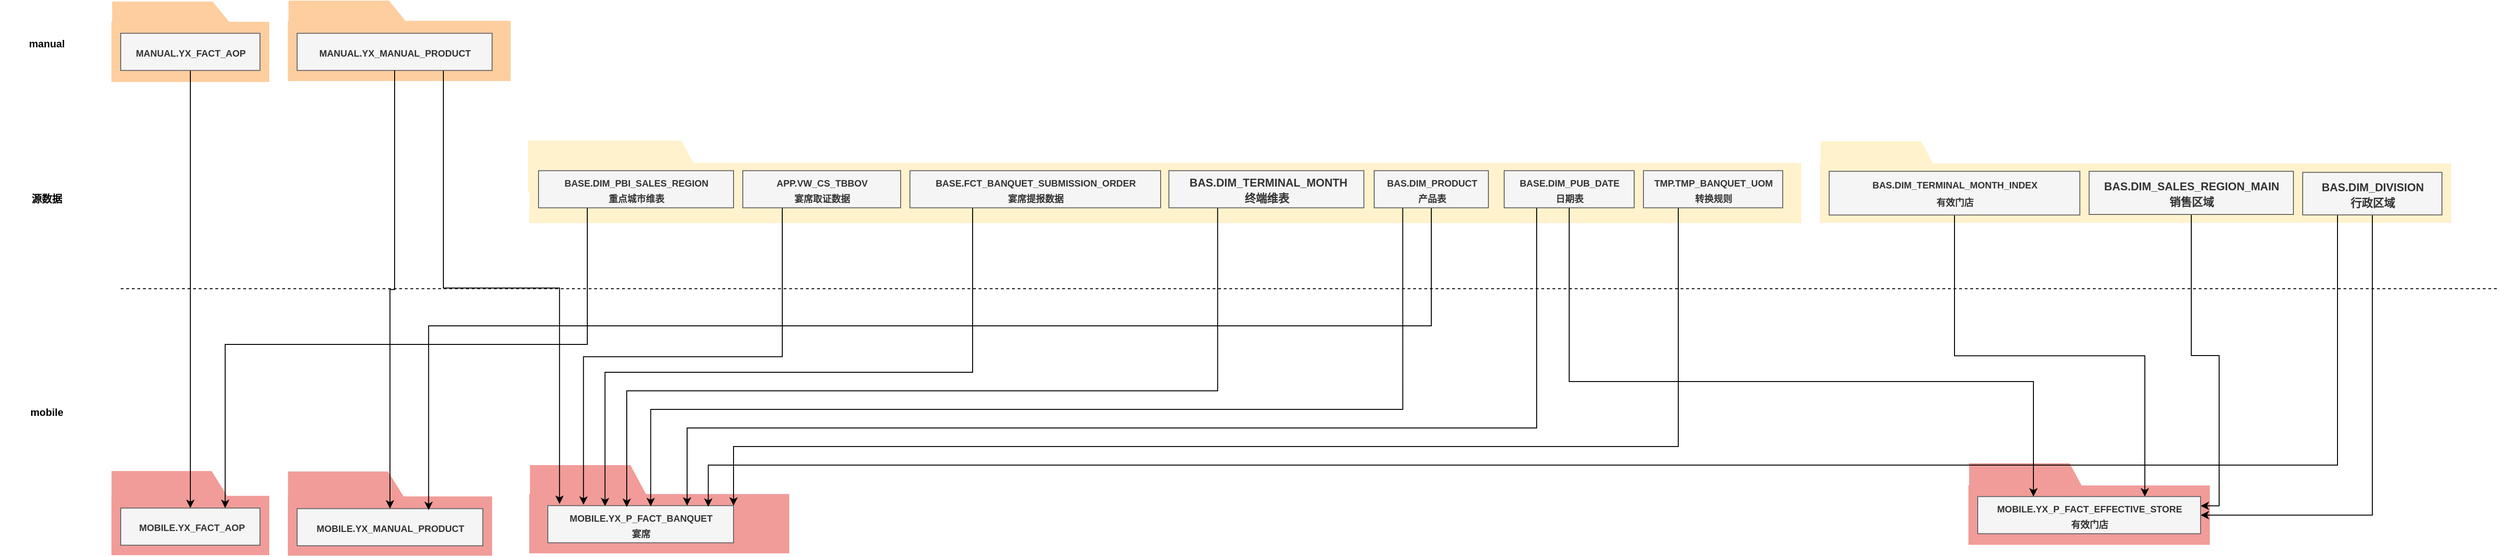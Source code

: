 <mxfile version="20.2.7" type="github">
  <diagram id="CyCotAOFs8CiSxoiARDL" name="第 1 页">
    <mxGraphModel dx="2399" dy="1840" grid="1" gridSize="10" guides="1" tooltips="1" connect="1" arrows="1" fold="1" page="1" pageScale="1" pageWidth="827" pageHeight="1169" math="0" shadow="0">
      <root>
        <mxCell id="0" />
        <mxCell id="1" parent="0" />
        <mxCell id="F4v2m7QhixWUKQoDDuh9-15" value="" style="shape=manualInput;whiteSpace=wrap;html=1;rounded=0;shadow=0;sketch=0;rotation=90;fillColor=#F19C99;strokeColor=none;" vertex="1" parent="1">
          <mxGeometry x="265.06" y="352.02" width="47.88" height="137.68" as="geometry" />
        </mxCell>
        <mxCell id="F4v2m7QhixWUKQoDDuh9-14" value="" style="shape=ext;double=1;rounded=0;whiteSpace=wrap;html=1;shadow=0;sketch=0;fillColor=#F19C99;strokeColor=none;" vertex="1" parent="1">
          <mxGeometry x="220" y="423.74" width="220" height="63.91" as="geometry" />
        </mxCell>
        <mxCell id="F4v2m7QhixWUKQoDDuh9-5" value="" style="shape=ext;double=1;rounded=0;whiteSpace=wrap;html=1;shadow=0;sketch=0;fillColor=#F19C99;strokeColor=none;" vertex="1" parent="1">
          <mxGeometry x="30" y="423.17" width="170" height="63.91" as="geometry" />
        </mxCell>
        <mxCell id="F4v2m7QhixWUKQoDDuh9-6" value="" style="shape=manualInput;whiteSpace=wrap;html=1;rounded=0;shadow=0;sketch=0;rotation=90;fillColor=#F19C99;strokeColor=none;" vertex="1" parent="1">
          <mxGeometry x="75.06" y="351.45" width="47.88" height="137.68" as="geometry" />
        </mxCell>
        <mxCell id="hh0cbMtGUYLOpiCmS87g-9" value="" style="shape=ext;double=1;rounded=0;whiteSpace=wrap;html=1;shadow=0;sketch=0;fillColor=#F19C99;strokeColor=none;" parent="1" vertex="1">
          <mxGeometry x="480" y="421.16" width="280" height="63.91" as="geometry" />
        </mxCell>
        <mxCell id="hh0cbMtGUYLOpiCmS87g-10" value="" style="shape=manualInput;whiteSpace=wrap;html=1;rounded=0;shadow=0;sketch=0;rotation=90;fillColor=#F19C99;strokeColor=none;" parent="1" vertex="1">
          <mxGeometry x="521.88" y="348.83" width="56" height="138.25" as="geometry" />
        </mxCell>
        <mxCell id="hh0cbMtGUYLOpiCmS87g-22" value="" style="shape=ext;double=1;rounded=0;whiteSpace=wrap;html=1;shadow=0;sketch=0;fillColor=#F19C99;strokeColor=none;" parent="1" vertex="1">
          <mxGeometry x="2030" y="411.94" width="260" height="63.91" as="geometry" />
        </mxCell>
        <mxCell id="hh0cbMtGUYLOpiCmS87g-23" value="" style="shape=manualInput;whiteSpace=wrap;html=1;rounded=0;shadow=0;sketch=0;rotation=90;fillColor=#F19C99;strokeColor=none;" parent="1" vertex="1">
          <mxGeometry x="2071.88" y="346.82" width="56" height="138.25" as="geometry" />
        </mxCell>
        <mxCell id="hh0cbMtGUYLOpiCmS87g-1" value="" style="shape=ext;double=1;rounded=0;whiteSpace=wrap;html=1;shadow=0;sketch=0;fillColor=#fff2cc;strokeColor=none;" parent="1" vertex="1">
          <mxGeometry x="480" y="64.41" width="1370" height="64.88" as="geometry" />
        </mxCell>
        <mxCell id="hh0cbMtGUYLOpiCmS87g-4" value="" style="shape=manualInput;whiteSpace=wrap;html=1;rounded=0;shadow=0;sketch=0;rotation=90;fillColor=#fff2cc;strokeColor=none;" parent="1" vertex="1">
          <mxGeometry x="548.2" y="-29.21" width="56" height="195.23" as="geometry" />
        </mxCell>
        <mxCell id="F4v2m7QhixWUKQoDDuh9-32" style="edgeStyle=orthogonalEdgeStyle;rounded=0;orthogonalLoop=1;jettySize=auto;html=1;exitX=0.25;exitY=1;exitDx=0;exitDy=0;entryX=0.192;entryY=-0.025;entryDx=0;entryDy=0;entryPerimeter=0;fontSize=12;" edge="1" parent="1" source="hh0cbMtGUYLOpiCmS87g-5" target="hh0cbMtGUYLOpiCmS87g-11">
          <mxGeometry relative="1" as="geometry" />
        </mxCell>
        <mxCell id="hh0cbMtGUYLOpiCmS87g-5" value="&lt;font style=&quot;font-size: 10px;&quot;&gt;APP.VW_CS_TBBOV&lt;br&gt;宴席取证数据&lt;/font&gt;" style="text;strokeColor=#666666;fillColor=#f5f5f5;html=1;fontSize=14;fontStyle=1;verticalAlign=middle;align=center;rounded=0;shadow=0;sketch=0;arcSize=12;strokeWidth=1;fontColor=#333333;" parent="1" vertex="1">
          <mxGeometry x="710" y="72.82" width="170" height="40" as="geometry" />
        </mxCell>
        <mxCell id="F4v2m7QhixWUKQoDDuh9-33" style="edgeStyle=orthogonalEdgeStyle;rounded=0;orthogonalLoop=1;jettySize=auto;html=1;exitX=0.25;exitY=1;exitDx=0;exitDy=0;entryX=0.308;entryY=0.016;entryDx=0;entryDy=0;entryPerimeter=0;fontSize=12;" edge="1" parent="1" source="hh0cbMtGUYLOpiCmS87g-8" target="hh0cbMtGUYLOpiCmS87g-11">
          <mxGeometry relative="1" as="geometry">
            <Array as="points">
              <mxPoint x="958" y="290" />
              <mxPoint x="562" y="290" />
            </Array>
          </mxGeometry>
        </mxCell>
        <mxCell id="hh0cbMtGUYLOpiCmS87g-8" value="&lt;font style=&quot;font-size: 10px;&quot;&gt;BASE.FCT_BANQUET_SUBMISSION_ORDER&lt;br&gt;宴席提报数据&lt;/font&gt;" style="text;strokeColor=#666666;fillColor=#f5f5f5;html=1;fontSize=14;fontStyle=1;verticalAlign=middle;align=center;rounded=0;shadow=0;sketch=0;arcSize=12;strokeWidth=1;fontColor=#333333;" parent="1" vertex="1">
          <mxGeometry x="890" y="72.83" width="270" height="40" as="geometry" />
        </mxCell>
        <mxCell id="hh0cbMtGUYLOpiCmS87g-11" value="&lt;font style=&quot;font-size: 10px;&quot;&gt;MOBILE.YX_P_FACT_BANQUET&lt;br&gt;宴席&lt;/font&gt;" style="text;strokeColor=#666666;fillColor=#f5f5f5;html=1;fontSize=14;fontStyle=1;verticalAlign=middle;align=center;rounded=0;shadow=0;sketch=0;arcSize=12;strokeWidth=1;fontColor=#333333;" parent="1" vertex="1">
          <mxGeometry x="500" y="433.68" width="200" height="40" as="geometry" />
        </mxCell>
        <mxCell id="hh0cbMtGUYLOpiCmS87g-15" value="" style="shape=ext;double=1;rounded=0;whiteSpace=wrap;html=1;shadow=0;sketch=0;fillColor=#fff2cc;strokeColor=none;" parent="1" vertex="1">
          <mxGeometry x="1870" y="65.12" width="680" height="63.91" as="geometry" />
        </mxCell>
        <mxCell id="hh0cbMtGUYLOpiCmS87g-16" value="" style="shape=manualInput;whiteSpace=wrap;html=1;rounded=0;shadow=0;sketch=0;rotation=90;fillColor=#fff2cc;strokeColor=none;" parent="1" vertex="1">
          <mxGeometry x="1911.88" y="2.665e-15" width="56" height="138.25" as="geometry" />
        </mxCell>
        <mxCell id="F4v2m7QhixWUKQoDDuh9-47" style="edgeStyle=orthogonalEdgeStyle;rounded=0;orthogonalLoop=1;jettySize=auto;html=1;exitX=0.5;exitY=1;exitDx=0;exitDy=0;entryX=0.75;entryY=0;entryDx=0;entryDy=0;fontSize=12;" edge="1" parent="1" source="hh0cbMtGUYLOpiCmS87g-17" target="hh0cbMtGUYLOpiCmS87g-24">
          <mxGeometry relative="1" as="geometry" />
        </mxCell>
        <mxCell id="hh0cbMtGUYLOpiCmS87g-17" value="&lt;font style=&quot;font-size: 10px;&quot;&gt;&lt;br&gt;&lt;table width=&quot;69&quot; cellspacing=&quot;0&quot; cellpadding=&quot;0&quot; border=&quot;0&quot;&gt;&lt;tbody&gt;&lt;tr style=&quot;height:14.0pt&quot; height=&quot;19&quot;&gt;  &lt;td style=&quot;height:14.0pt;width:52pt&quot; width=&quot;69&quot; height=&quot;19&quot;&gt;BAS.DIM_TERMINAL_MONTH_INDEX&lt;/td&gt;&lt;/tr&gt;&lt;/tbody&gt;&lt;/table&gt;有效门店&lt;br&gt;&lt;br&gt;&lt;/font&gt;" style="text;strokeColor=#666666;fillColor=#f5f5f5;html=1;fontSize=14;fontStyle=1;verticalAlign=middle;align=center;rounded=0;shadow=0;sketch=0;arcSize=12;strokeWidth=1;fontColor=#333333;" parent="1" vertex="1">
          <mxGeometry x="1880" y="73.54" width="270" height="47.08" as="geometry" />
        </mxCell>
        <mxCell id="F4v2m7QhixWUKQoDDuh9-48" style="edgeStyle=orthogonalEdgeStyle;rounded=0;orthogonalLoop=1;jettySize=auto;html=1;exitX=0.5;exitY=1;exitDx=0;exitDy=0;entryX=1;entryY=0.25;entryDx=0;entryDy=0;fontSize=12;" edge="1" parent="1" source="hh0cbMtGUYLOpiCmS87g-18" target="hh0cbMtGUYLOpiCmS87g-24">
          <mxGeometry relative="1" as="geometry" />
        </mxCell>
        <mxCell id="hh0cbMtGUYLOpiCmS87g-18" value="&lt;font style=&quot;&quot;&gt;&lt;font style=&quot;font-size: 12px;&quot;&gt;BAS.DIM_SALES_REGION_MAIN&lt;br&gt;销售区域&lt;/font&gt;&lt;br&gt;&lt;/font&gt;" style="text;strokeColor=#666666;fillColor=#f5f5f5;html=1;fontSize=14;fontStyle=1;verticalAlign=middle;align=center;rounded=0;shadow=0;sketch=0;arcSize=12;strokeWidth=1;fontColor=#333333;" parent="1" vertex="1">
          <mxGeometry x="2160" y="73.54" width="220" height="46.46" as="geometry" />
        </mxCell>
        <mxCell id="F4v2m7QhixWUKQoDDuh9-46" style="edgeStyle=orthogonalEdgeStyle;rounded=0;orthogonalLoop=1;jettySize=auto;html=1;exitX=0.25;exitY=1;exitDx=0;exitDy=0;entryX=0.864;entryY=0.03;entryDx=0;entryDy=0;entryPerimeter=0;fontSize=12;" edge="1" parent="1" source="hh0cbMtGUYLOpiCmS87g-21" target="hh0cbMtGUYLOpiCmS87g-11">
          <mxGeometry relative="1" as="geometry">
            <Array as="points">
              <mxPoint x="2427" y="390" />
              <mxPoint x="673" y="390" />
            </Array>
          </mxGeometry>
        </mxCell>
        <mxCell id="F4v2m7QhixWUKQoDDuh9-49" style="edgeStyle=orthogonalEdgeStyle;rounded=0;orthogonalLoop=1;jettySize=auto;html=1;exitX=0.5;exitY=1;exitDx=0;exitDy=0;entryX=1;entryY=0.5;entryDx=0;entryDy=0;fontSize=12;" edge="1" parent="1" source="hh0cbMtGUYLOpiCmS87g-21" target="hh0cbMtGUYLOpiCmS87g-24">
          <mxGeometry relative="1" as="geometry" />
        </mxCell>
        <mxCell id="hh0cbMtGUYLOpiCmS87g-21" value="&lt;font style=&quot;font-size: 12px;&quot;&gt;BAS.DIM_DIVISION&lt;br&gt;行政区域&lt;br&gt;&lt;/font&gt;" style="text;strokeColor=#666666;fillColor=#f5f5f5;html=1;fontSize=14;fontStyle=1;verticalAlign=middle;align=center;rounded=0;shadow=0;sketch=0;arcSize=12;strokeWidth=1;fontColor=#333333;" parent="1" vertex="1">
          <mxGeometry x="2390" y="74.65" width="150" height="45.84" as="geometry" />
        </mxCell>
        <mxCell id="hh0cbMtGUYLOpiCmS87g-24" value="&lt;font style=&quot;font-size: 10px;&quot;&gt;MOBILE.YX_P_FACT_EFFECTIVE_STORE&lt;br&gt;有效门店&lt;br&gt;&lt;/font&gt;" style="text;strokeColor=#666666;fillColor=#f5f5f5;html=1;fontSize=14;fontStyle=1;verticalAlign=middle;align=center;rounded=0;shadow=0;sketch=0;arcSize=12;strokeWidth=1;fontColor=#333333;" parent="1" vertex="1">
          <mxGeometry x="2040" y="423.9" width="240" height="40" as="geometry" />
        </mxCell>
        <mxCell id="hh0cbMtGUYLOpiCmS87g-41" value="" style="endArrow=none;dashed=1;html=1;rounded=0;fontSize=6;" parent="1" edge="1">
          <mxGeometry width="50" height="50" relative="1" as="geometry">
            <mxPoint x="40" y="200" as="sourcePoint" />
            <mxPoint x="2600" y="200" as="targetPoint" />
            <Array as="points" />
          </mxGeometry>
        </mxCell>
        <mxCell id="F4v2m7QhixWUKQoDDuh9-35" style="edgeStyle=orthogonalEdgeStyle;rounded=0;orthogonalLoop=1;jettySize=auto;html=1;exitX=0.25;exitY=1;exitDx=0;exitDy=0;entryX=0.425;entryY=0.037;entryDx=0;entryDy=0;entryPerimeter=0;fontSize=12;" edge="1" parent="1" source="hh0cbMtGUYLOpiCmS87g-44" target="hh0cbMtGUYLOpiCmS87g-11">
          <mxGeometry relative="1" as="geometry">
            <Array as="points">
              <mxPoint x="1221" y="310" />
              <mxPoint x="585" y="310" />
            </Array>
          </mxGeometry>
        </mxCell>
        <mxCell id="hh0cbMtGUYLOpiCmS87g-44" value="&lt;font style=&quot;&quot;&gt;&lt;font style=&quot;font-size: 12px;&quot;&gt;&amp;nbsp;BAS.DIM_TERMINAL_MONTH&lt;br&gt;终端维表&lt;/font&gt;&lt;br&gt;&lt;/font&gt;" style="text;strokeColor=#666666;fillColor=#f5f5f5;html=1;fontSize=14;fontStyle=1;verticalAlign=middle;align=center;rounded=0;shadow=0;sketch=0;arcSize=12;strokeWidth=1;fontColor=#333333;" parent="1" vertex="1">
          <mxGeometry x="1168.88" y="72.83" width="210" height="40" as="geometry" />
        </mxCell>
        <mxCell id="hh0cbMtGUYLOpiCmS87g-56" value="&lt;font style=&quot;font-size: 11px;&quot;&gt;源数据&lt;/font&gt;" style="text;strokeColor=none;fillColor=none;html=1;fontSize=24;fontStyle=1;verticalAlign=middle;align=center;" parent="1" vertex="1">
          <mxGeometry x="-90" y="79.38" width="100" height="40" as="geometry" />
        </mxCell>
        <mxCell id="hh0cbMtGUYLOpiCmS87g-57" value="&lt;font style=&quot;font-size: 11px;&quot;&gt;mobile&lt;/font&gt;" style="text;strokeColor=none;fillColor=none;html=1;fontSize=24;fontStyle=1;verticalAlign=middle;align=center;" parent="1" vertex="1">
          <mxGeometry x="-90" y="309.13" width="100" height="40" as="geometry" />
        </mxCell>
        <mxCell id="F4v2m7QhixWUKQoDDuh9-1" value="" style="shape=ext;double=1;rounded=0;whiteSpace=wrap;html=1;shadow=0;sketch=0;fillColor=#FFCE9F;strokeColor=none;" vertex="1" parent="1">
          <mxGeometry x="30" y="-87.58" width="170" height="64.88" as="geometry" />
        </mxCell>
        <mxCell id="F4v2m7QhixWUKQoDDuh9-2" value="" style="shape=manualInput;whiteSpace=wrap;html=1;rounded=0;shadow=0;sketch=0;rotation=90;fillColor=#FFCE9F;strokeColor=none;" vertex="1" parent="1">
          <mxGeometry x="81.36" y="-160" width="37.03" height="138.25" as="geometry" />
        </mxCell>
        <mxCell id="F4v2m7QhixWUKQoDDuh9-13" style="edgeStyle=orthogonalEdgeStyle;rounded=0;orthogonalLoop=1;jettySize=auto;html=1;exitX=0.5;exitY=1;exitDx=0;exitDy=0;entryX=0.5;entryY=0;entryDx=0;entryDy=0;" edge="1" parent="1" source="F4v2m7QhixWUKQoDDuh9-3" target="F4v2m7QhixWUKQoDDuh9-7">
          <mxGeometry relative="1" as="geometry" />
        </mxCell>
        <mxCell id="F4v2m7QhixWUKQoDDuh9-3" value="&lt;font style=&quot;font-size: 10px;&quot;&gt;MANUAL.YX_FACT_AOP&lt;br&gt;&lt;/font&gt;" style="text;strokeColor=#666666;fillColor=#f5f5f5;html=1;fontSize=14;fontStyle=1;verticalAlign=middle;align=center;rounded=0;shadow=0;sketch=0;arcSize=12;strokeWidth=1;fontColor=#333333;" vertex="1" parent="1">
          <mxGeometry x="40" y="-75.14" width="150" height="40" as="geometry" />
        </mxCell>
        <mxCell id="F4v2m7QhixWUKQoDDuh9-7" value="&lt;font style=&quot;font-size: 10px;&quot;&gt;&amp;nbsp;MOBILE.YX_FACT_AOP&lt;br&gt;&lt;/font&gt;" style="text;strokeColor=#666666;fillColor=#f5f5f5;html=1;fontSize=14;fontStyle=1;verticalAlign=middle;align=center;rounded=0;shadow=0;sketch=0;arcSize=12;strokeWidth=1;fontColor=#333333;" vertex="1" parent="1">
          <mxGeometry x="40" y="436.3" width="150" height="40" as="geometry" />
        </mxCell>
        <mxCell id="F4v2m7QhixWUKQoDDuh9-8" value="" style="shape=ext;double=1;rounded=0;whiteSpace=wrap;html=1;shadow=0;sketch=0;fillColor=#FFCE9F;strokeColor=none;" vertex="1" parent="1">
          <mxGeometry x="220" y="-88.53" width="240" height="64.88" as="geometry" />
        </mxCell>
        <mxCell id="F4v2m7QhixWUKQoDDuh9-9" value="" style="shape=manualInput;whiteSpace=wrap;html=1;rounded=0;shadow=0;sketch=0;rotation=90;fillColor=#FFCE9F;strokeColor=none;" vertex="1" parent="1">
          <mxGeometry x="271.36" y="-160.95" width="37.03" height="138.25" as="geometry" />
        </mxCell>
        <mxCell id="F4v2m7QhixWUKQoDDuh9-31" style="edgeStyle=orthogonalEdgeStyle;rounded=0;orthogonalLoop=1;jettySize=auto;html=1;exitX=0.75;exitY=1;exitDx=0;exitDy=0;entryX=0.063;entryY=-0.046;entryDx=0;entryDy=0;entryPerimeter=0;fontSize=12;" edge="1" parent="1" source="F4v2m7QhixWUKQoDDuh9-10" target="hh0cbMtGUYLOpiCmS87g-11">
          <mxGeometry relative="1" as="geometry" />
        </mxCell>
        <mxCell id="F4v2m7QhixWUKQoDDuh9-10" value="&lt;font style=&quot;font-size: 10px;&quot;&gt;MANUAL.YX_MANUAL_PRODUCT&lt;br&gt;&lt;/font&gt;" style="text;strokeColor=#666666;fillColor=#f5f5f5;html=1;fontSize=14;fontStyle=1;verticalAlign=middle;align=center;rounded=0;shadow=0;sketch=0;arcSize=12;strokeWidth=1;fontColor=#333333;" vertex="1" parent="1">
          <mxGeometry x="230" y="-75.14" width="210" height="40" as="geometry" />
        </mxCell>
        <mxCell id="F4v2m7QhixWUKQoDDuh9-11" value="&lt;font style=&quot;font-size: 11px;&quot;&gt;manual&lt;/font&gt;" style="text;strokeColor=none;fillColor=none;html=1;fontSize=24;fontStyle=1;verticalAlign=middle;align=center;" vertex="1" parent="1">
          <mxGeometry x="-90" y="-87.58" width="100" height="40" as="geometry" />
        </mxCell>
        <mxCell id="F4v2m7QhixWUKQoDDuh9-16" value="&lt;font style=&quot;font-size: 10px;&quot;&gt;MOBILE.YX_MANUAL_PRODUCT&lt;br&gt;&lt;/font&gt;" style="text;strokeColor=#666666;fillColor=#f5f5f5;html=1;fontSize=14;fontStyle=1;verticalAlign=middle;align=center;rounded=0;shadow=0;sketch=0;arcSize=12;strokeWidth=1;fontColor=#333333;" vertex="1" parent="1">
          <mxGeometry x="230" y="436.87" width="200" height="40" as="geometry" />
        </mxCell>
        <mxCell id="F4v2m7QhixWUKQoDDuh9-18" style="edgeStyle=orthogonalEdgeStyle;rounded=0;orthogonalLoop=1;jettySize=auto;html=1;exitX=0.5;exitY=1;exitDx=0;exitDy=0;" edge="1" parent="1" source="F4v2m7QhixWUKQoDDuh9-10" target="F4v2m7QhixWUKQoDDuh9-16">
          <mxGeometry relative="1" as="geometry" />
        </mxCell>
        <mxCell id="F4v2m7QhixWUKQoDDuh9-24" style="edgeStyle=orthogonalEdgeStyle;rounded=0;orthogonalLoop=1;jettySize=auto;html=1;exitX=0.25;exitY=1;exitDx=0;exitDy=0;entryX=0.75;entryY=0;entryDx=0;entryDy=0;" edge="1" parent="1" source="F4v2m7QhixWUKQoDDuh9-22" target="F4v2m7QhixWUKQoDDuh9-7">
          <mxGeometry relative="1" as="geometry">
            <Array as="points">
              <mxPoint x="543" y="260" />
              <mxPoint x="153" y="260" />
            </Array>
          </mxGeometry>
        </mxCell>
        <mxCell id="F4v2m7QhixWUKQoDDuh9-22" value="&lt;font style=&quot;font-size: 10px;&quot;&gt;BASE.DIM_PBI_SALES_REGION&lt;br&gt;重点城市维表&lt;br&gt;&lt;/font&gt;" style="text;strokeColor=#666666;fillColor=#f5f5f5;html=1;fontSize=14;fontStyle=1;verticalAlign=middle;align=center;rounded=0;shadow=0;sketch=0;arcSize=12;strokeWidth=1;fontColor=#333333;" vertex="1" parent="1">
          <mxGeometry x="490" y="72.83" width="210" height="40" as="geometry" />
        </mxCell>
        <mxCell id="F4v2m7QhixWUKQoDDuh9-25" style="edgeStyle=orthogonalEdgeStyle;rounded=0;orthogonalLoop=1;jettySize=auto;html=1;exitX=0.5;exitY=1;exitDx=0;exitDy=0;entryX=0.708;entryY=0.041;entryDx=0;entryDy=0;entryPerimeter=0;" edge="1" parent="1" source="hh0cbMtGUYLOpiCmS87g-53" target="F4v2m7QhixWUKQoDDuh9-16">
          <mxGeometry relative="1" as="geometry">
            <Array as="points">
              <mxPoint x="1451" y="240" />
              <mxPoint x="372" y="240" />
            </Array>
          </mxGeometry>
        </mxCell>
        <mxCell id="F4v2m7QhixWUKQoDDuh9-36" style="edgeStyle=orthogonalEdgeStyle;rounded=0;orthogonalLoop=1;jettySize=auto;html=1;exitX=0.25;exitY=1;exitDx=0;exitDy=0;entryX=0.554;entryY=0.016;entryDx=0;entryDy=0;entryPerimeter=0;fontSize=12;" edge="1" parent="1" source="hh0cbMtGUYLOpiCmS87g-53" target="hh0cbMtGUYLOpiCmS87g-11">
          <mxGeometry relative="1" as="geometry">
            <Array as="points">
              <mxPoint x="1421" y="330" />
              <mxPoint x="611" y="330" />
            </Array>
          </mxGeometry>
        </mxCell>
        <mxCell id="hh0cbMtGUYLOpiCmS87g-53" value="&lt;font style=&quot;font-size: 10px;&quot;&gt;BAS.DIM_PRODUCT&lt;br&gt;产品表&lt;br&gt;&lt;/font&gt;" style="text;strokeColor=#666666;fillColor=#f5f5f5;html=1;fontSize=14;fontStyle=1;verticalAlign=middle;align=center;rounded=0;shadow=0;sketch=0;arcSize=12;strokeWidth=1;fontColor=#333333;" parent="1" vertex="1">
          <mxGeometry x="1390" y="72.83" width="123" height="40" as="geometry" />
        </mxCell>
        <mxCell id="F4v2m7QhixWUKQoDDuh9-38" style="edgeStyle=orthogonalEdgeStyle;rounded=0;orthogonalLoop=1;jettySize=auto;html=1;exitX=0.25;exitY=1;exitDx=0;exitDy=0;entryX=0.75;entryY=0;entryDx=0;entryDy=0;fontSize=12;" edge="1" parent="1" source="F4v2m7QhixWUKQoDDuh9-28" target="hh0cbMtGUYLOpiCmS87g-11">
          <mxGeometry relative="1" as="geometry">
            <Array as="points">
              <mxPoint x="1565" y="350" />
              <mxPoint x="650" y="350" />
            </Array>
          </mxGeometry>
        </mxCell>
        <mxCell id="F4v2m7QhixWUKQoDDuh9-43" style="edgeStyle=orthogonalEdgeStyle;rounded=0;orthogonalLoop=1;jettySize=auto;html=1;exitX=0.5;exitY=1;exitDx=0;exitDy=0;entryX=0.25;entryY=0;entryDx=0;entryDy=0;fontSize=12;" edge="1" parent="1" source="F4v2m7QhixWUKQoDDuh9-28" target="hh0cbMtGUYLOpiCmS87g-24">
          <mxGeometry relative="1" as="geometry">
            <Array as="points">
              <mxPoint x="1600" y="300" />
              <mxPoint x="2100" y="300" />
            </Array>
          </mxGeometry>
        </mxCell>
        <mxCell id="F4v2m7QhixWUKQoDDuh9-28" value="&lt;font style=&quot;font-size: 10px;&quot;&gt;BASE.DIM_PUB_DATE&lt;br&gt;日期表&lt;br&gt;&lt;/font&gt;" style="text;strokeColor=#666666;fillColor=#f5f5f5;html=1;fontSize=14;fontStyle=1;verticalAlign=middle;align=center;rounded=0;shadow=0;sketch=0;arcSize=12;strokeWidth=1;fontColor=#333333;" vertex="1" parent="1">
          <mxGeometry x="1530" y="72.82" width="140" height="40" as="geometry" />
        </mxCell>
        <mxCell id="F4v2m7QhixWUKQoDDuh9-40" style="edgeStyle=orthogonalEdgeStyle;rounded=0;orthogonalLoop=1;jettySize=auto;html=1;exitX=0.25;exitY=1;exitDx=0;exitDy=0;entryX=1;entryY=0;entryDx=0;entryDy=0;fontSize=12;" edge="1" parent="1" source="F4v2m7QhixWUKQoDDuh9-29" target="hh0cbMtGUYLOpiCmS87g-11">
          <mxGeometry relative="1" as="geometry">
            <Array as="points">
              <mxPoint x="1718" y="370" />
              <mxPoint x="700" y="370" />
            </Array>
          </mxGeometry>
        </mxCell>
        <mxCell id="F4v2m7QhixWUKQoDDuh9-29" value="&lt;font style=&quot;font-size: 10px;&quot;&gt;TMP.TMP_BANQUET_UOM&lt;br&gt;转换规则&lt;br&gt;&lt;/font&gt;" style="text;strokeColor=#666666;fillColor=#f5f5f5;html=1;fontSize=14;fontStyle=1;verticalAlign=middle;align=center;rounded=0;shadow=0;sketch=0;arcSize=12;strokeWidth=1;fontColor=#333333;" vertex="1" parent="1">
          <mxGeometry x="1680" y="72.82" width="150" height="40" as="geometry" />
        </mxCell>
      </root>
    </mxGraphModel>
  </diagram>
</mxfile>
